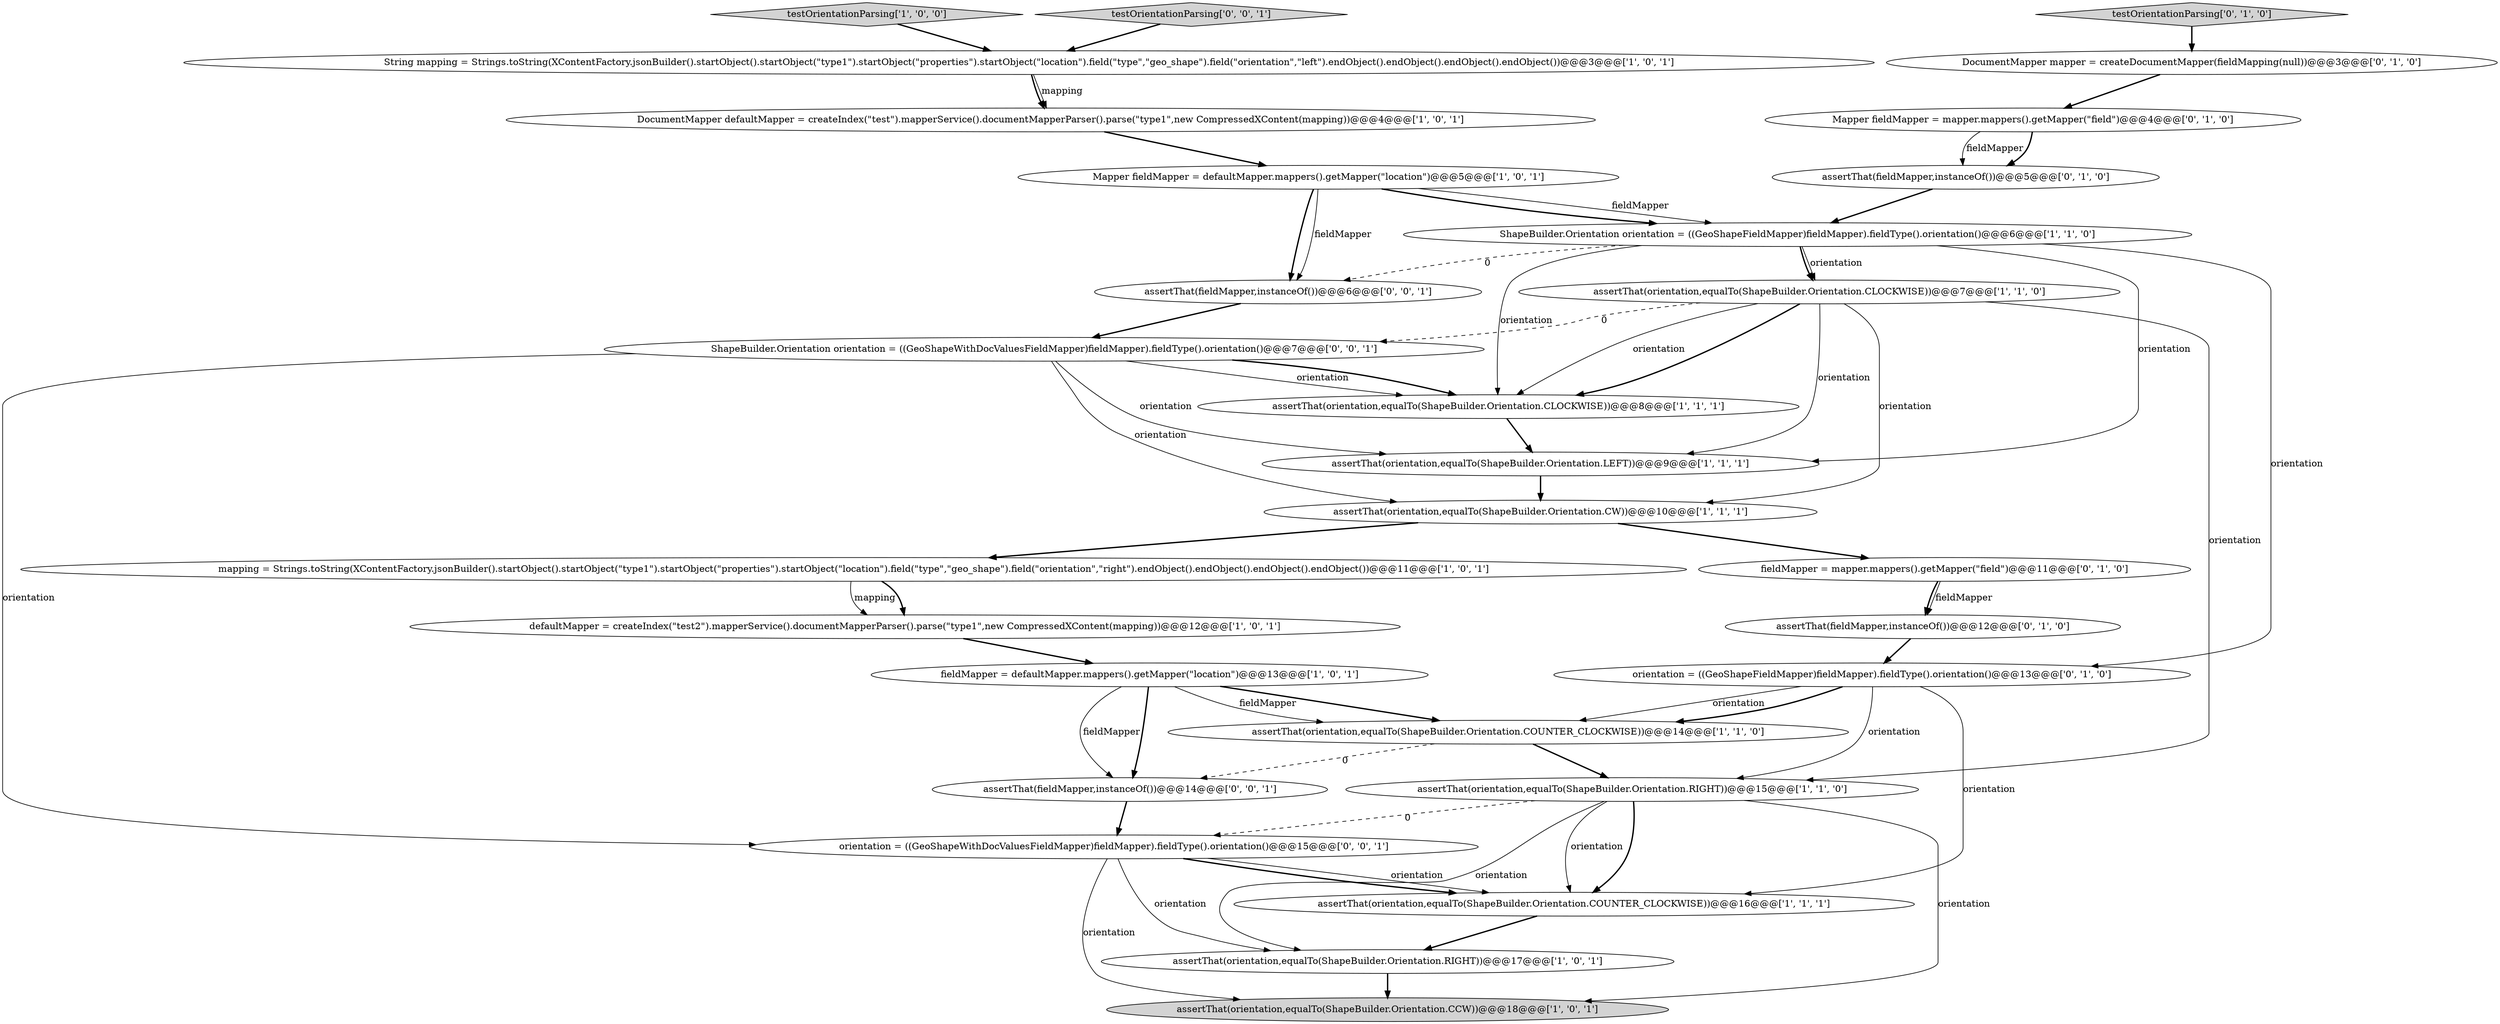 digraph {
22 [style = filled, label = "testOrientationParsing['0', '1', '0']", fillcolor = lightgray, shape = diamond image = "AAA0AAABBB2BBB"];
23 [style = filled, label = "Mapper fieldMapper = mapper.mappers().getMapper(\"field\")@@@4@@@['0', '1', '0']", fillcolor = white, shape = ellipse image = "AAA0AAABBB2BBB"];
21 [style = filled, label = "assertThat(fieldMapper,instanceOf())@@@12@@@['0', '1', '0']", fillcolor = white, shape = ellipse image = "AAA0AAABBB2BBB"];
7 [style = filled, label = "Mapper fieldMapper = defaultMapper.mappers().getMapper(\"location\")@@@5@@@['1', '0', '1']", fillcolor = white, shape = ellipse image = "AAA0AAABBB1BBB"];
13 [style = filled, label = "mapping = Strings.toString(XContentFactory.jsonBuilder().startObject().startObject(\"type1\").startObject(\"properties\").startObject(\"location\").field(\"type\",\"geo_shape\").field(\"orientation\",\"right\").endObject().endObject().endObject().endObject())@@@11@@@['1', '0', '1']", fillcolor = white, shape = ellipse image = "AAA0AAABBB1BBB"];
20 [style = filled, label = "fieldMapper = mapper.mappers().getMapper(\"field\")@@@11@@@['0', '1', '0']", fillcolor = white, shape = ellipse image = "AAA0AAABBB2BBB"];
10 [style = filled, label = "assertThat(orientation,equalTo(ShapeBuilder.Orientation.CLOCKWISE))@@@7@@@['1', '1', '0']", fillcolor = white, shape = ellipse image = "AAA0AAABBB1BBB"];
28 [style = filled, label = "ShapeBuilder.Orientation orientation = ((GeoShapeWithDocValuesFieldMapper)fieldMapper).fieldType().orientation()@@@7@@@['0', '0', '1']", fillcolor = white, shape = ellipse image = "AAA0AAABBB3BBB"];
0 [style = filled, label = "ShapeBuilder.Orientation orientation = ((GeoShapeFieldMapper)fieldMapper).fieldType().orientation()@@@6@@@['1', '1', '0']", fillcolor = white, shape = ellipse image = "AAA0AAABBB1BBB"];
1 [style = filled, label = "DocumentMapper defaultMapper = createIndex(\"test\").mapperService().documentMapperParser().parse(\"type1\",new CompressedXContent(mapping))@@@4@@@['1', '0', '1']", fillcolor = white, shape = ellipse image = "AAA0AAABBB1BBB"];
5 [style = filled, label = "assertThat(orientation,equalTo(ShapeBuilder.Orientation.CCW))@@@18@@@['1', '0', '1']", fillcolor = lightgray, shape = ellipse image = "AAA0AAABBB1BBB"];
26 [style = filled, label = "orientation = ((GeoShapeWithDocValuesFieldMapper)fieldMapper).fieldType().orientation()@@@15@@@['0', '0', '1']", fillcolor = white, shape = ellipse image = "AAA0AAABBB3BBB"];
15 [style = filled, label = "assertThat(orientation,equalTo(ShapeBuilder.Orientation.RIGHT))@@@15@@@['1', '1', '0']", fillcolor = white, shape = ellipse image = "AAA0AAABBB1BBB"];
6 [style = filled, label = "assertThat(orientation,equalTo(ShapeBuilder.Orientation.COUNTER_CLOCKWISE))@@@16@@@['1', '1', '1']", fillcolor = white, shape = ellipse image = "AAA0AAABBB1BBB"];
12 [style = filled, label = "String mapping = Strings.toString(XContentFactory.jsonBuilder().startObject().startObject(\"type1\").startObject(\"properties\").startObject(\"location\").field(\"type\",\"geo_shape\").field(\"orientation\",\"left\").endObject().endObject().endObject().endObject())@@@3@@@['1', '0', '1']", fillcolor = white, shape = ellipse image = "AAA0AAABBB1BBB"];
18 [style = filled, label = "orientation = ((GeoShapeFieldMapper)fieldMapper).fieldType().orientation()@@@13@@@['0', '1', '0']", fillcolor = white, shape = ellipse image = "AAA0AAABBB2BBB"];
17 [style = filled, label = "assertThat(fieldMapper,instanceOf())@@@5@@@['0', '1', '0']", fillcolor = white, shape = ellipse image = "AAA0AAABBB2BBB"];
8 [style = filled, label = "fieldMapper = defaultMapper.mappers().getMapper(\"location\")@@@13@@@['1', '0', '1']", fillcolor = white, shape = ellipse image = "AAA0AAABBB1BBB"];
4 [style = filled, label = "assertThat(orientation,equalTo(ShapeBuilder.Orientation.CLOCKWISE))@@@8@@@['1', '1', '1']", fillcolor = white, shape = ellipse image = "AAA0AAABBB1BBB"];
19 [style = filled, label = "DocumentMapper mapper = createDocumentMapper(fieldMapping(null))@@@3@@@['0', '1', '0']", fillcolor = white, shape = ellipse image = "AAA0AAABBB2BBB"];
9 [style = filled, label = "defaultMapper = createIndex(\"test2\").mapperService().documentMapperParser().parse(\"type1\",new CompressedXContent(mapping))@@@12@@@['1', '0', '1']", fillcolor = white, shape = ellipse image = "AAA0AAABBB1BBB"];
2 [style = filled, label = "assertThat(orientation,equalTo(ShapeBuilder.Orientation.LEFT))@@@9@@@['1', '1', '1']", fillcolor = white, shape = ellipse image = "AAA0AAABBB1BBB"];
11 [style = filled, label = "assertThat(orientation,equalTo(ShapeBuilder.Orientation.CW))@@@10@@@['1', '1', '1']", fillcolor = white, shape = ellipse image = "AAA0AAABBB1BBB"];
27 [style = filled, label = "testOrientationParsing['0', '0', '1']", fillcolor = lightgray, shape = diamond image = "AAA0AAABBB3BBB"];
25 [style = filled, label = "assertThat(fieldMapper,instanceOf())@@@6@@@['0', '0', '1']", fillcolor = white, shape = ellipse image = "AAA0AAABBB3BBB"];
3 [style = filled, label = "testOrientationParsing['1', '0', '0']", fillcolor = lightgray, shape = diamond image = "AAA0AAABBB1BBB"];
14 [style = filled, label = "assertThat(orientation,equalTo(ShapeBuilder.Orientation.COUNTER_CLOCKWISE))@@@14@@@['1', '1', '0']", fillcolor = white, shape = ellipse image = "AAA0AAABBB1BBB"];
24 [style = filled, label = "assertThat(fieldMapper,instanceOf())@@@14@@@['0', '0', '1']", fillcolor = white, shape = ellipse image = "AAA0AAABBB3BBB"];
16 [style = filled, label = "assertThat(orientation,equalTo(ShapeBuilder.Orientation.RIGHT))@@@17@@@['1', '0', '1']", fillcolor = white, shape = ellipse image = "AAA0AAABBB1BBB"];
0->2 [style = solid, label="orientation"];
26->6 [style = bold, label=""];
22->19 [style = bold, label=""];
8->14 [style = bold, label=""];
15->16 [style = solid, label="orientation"];
26->16 [style = solid, label="orientation"];
11->20 [style = bold, label=""];
27->12 [style = bold, label=""];
10->28 [style = dashed, label="0"];
2->11 [style = bold, label=""];
20->21 [style = solid, label="fieldMapper"];
0->18 [style = solid, label="orientation"];
12->1 [style = bold, label=""];
28->4 [style = solid, label="orientation"];
10->15 [style = solid, label="orientation"];
26->6 [style = solid, label="orientation"];
28->26 [style = solid, label="orientation"];
19->23 [style = bold, label=""];
15->6 [style = bold, label=""];
4->2 [style = bold, label=""];
18->6 [style = solid, label="orientation"];
28->4 [style = bold, label=""];
0->10 [style = bold, label=""];
12->1 [style = solid, label="mapping"];
6->16 [style = bold, label=""];
20->21 [style = bold, label=""];
0->25 [style = dashed, label="0"];
0->10 [style = solid, label="orientation"];
25->28 [style = bold, label=""];
23->17 [style = solid, label="fieldMapper"];
7->0 [style = solid, label="fieldMapper"];
14->24 [style = dashed, label="0"];
26->5 [style = solid, label="orientation"];
10->4 [style = bold, label=""];
3->12 [style = bold, label=""];
21->18 [style = bold, label=""];
8->24 [style = solid, label="fieldMapper"];
7->0 [style = bold, label=""];
7->25 [style = bold, label=""];
11->13 [style = bold, label=""];
28->11 [style = solid, label="orientation"];
18->15 [style = solid, label="orientation"];
13->9 [style = solid, label="mapping"];
16->5 [style = bold, label=""];
18->14 [style = solid, label="orientation"];
10->11 [style = solid, label="orientation"];
7->25 [style = solid, label="fieldMapper"];
10->2 [style = solid, label="orientation"];
13->9 [style = bold, label=""];
15->6 [style = solid, label="orientation"];
1->7 [style = bold, label=""];
9->8 [style = bold, label=""];
8->14 [style = solid, label="fieldMapper"];
18->14 [style = bold, label=""];
8->24 [style = bold, label=""];
23->17 [style = bold, label=""];
17->0 [style = bold, label=""];
14->15 [style = bold, label=""];
24->26 [style = bold, label=""];
15->26 [style = dashed, label="0"];
10->4 [style = solid, label="orientation"];
15->5 [style = solid, label="orientation"];
0->4 [style = solid, label="orientation"];
28->2 [style = solid, label="orientation"];
}
